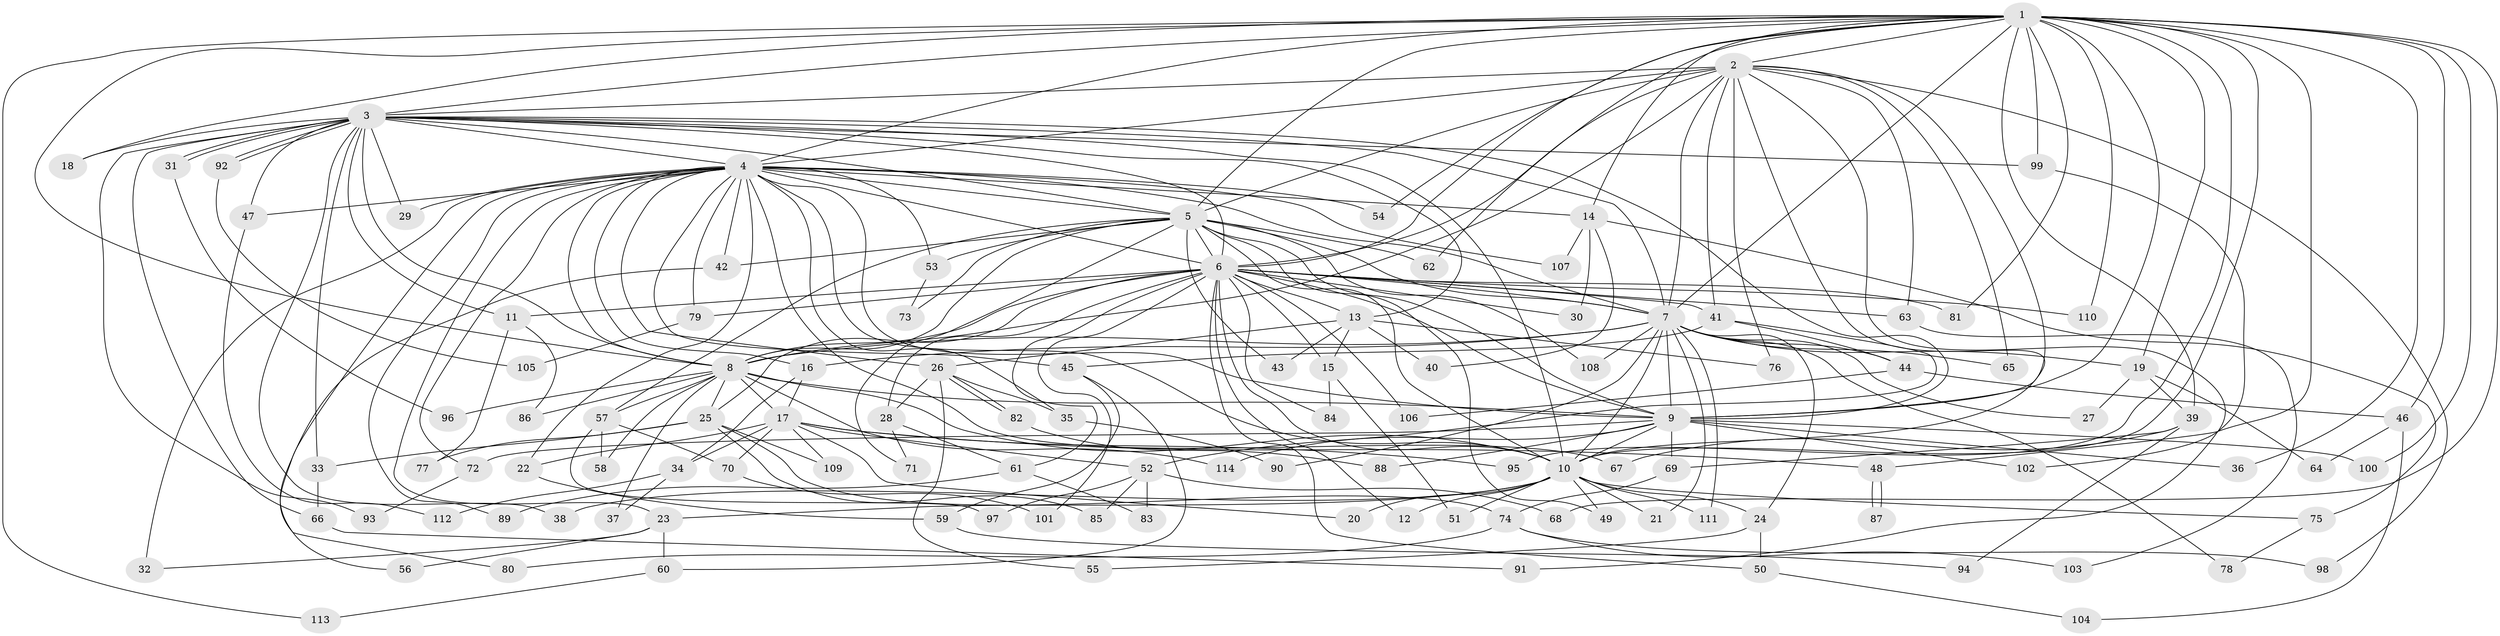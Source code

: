 // Generated by graph-tools (version 1.1) at 2025/11/02/27/25 16:11:08]
// undirected, 114 vertices, 253 edges
graph export_dot {
graph [start="1"]
  node [color=gray90,style=filled];
  1;
  2;
  3;
  4;
  5;
  6;
  7;
  8;
  9;
  10;
  11;
  12;
  13;
  14;
  15;
  16;
  17;
  18;
  19;
  20;
  21;
  22;
  23;
  24;
  25;
  26;
  27;
  28;
  29;
  30;
  31;
  32;
  33;
  34;
  35;
  36;
  37;
  38;
  39;
  40;
  41;
  42;
  43;
  44;
  45;
  46;
  47;
  48;
  49;
  50;
  51;
  52;
  53;
  54;
  55;
  56;
  57;
  58;
  59;
  60;
  61;
  62;
  63;
  64;
  65;
  66;
  67;
  68;
  69;
  70;
  71;
  72;
  73;
  74;
  75;
  76;
  77;
  78;
  79;
  80;
  81;
  82;
  83;
  84;
  85;
  86;
  87;
  88;
  89;
  90;
  91;
  92;
  93;
  94;
  95;
  96;
  97;
  98;
  99;
  100;
  101;
  102;
  103;
  104;
  105;
  106;
  107;
  108;
  109;
  110;
  111;
  112;
  113;
  114;
  1 -- 2;
  1 -- 3;
  1 -- 4;
  1 -- 5;
  1 -- 6;
  1 -- 7;
  1 -- 8;
  1 -- 9;
  1 -- 10;
  1 -- 14;
  1 -- 18;
  1 -- 19;
  1 -- 36;
  1 -- 39;
  1 -- 46;
  1 -- 48;
  1 -- 54;
  1 -- 62;
  1 -- 68;
  1 -- 81;
  1 -- 95;
  1 -- 99;
  1 -- 100;
  1 -- 110;
  1 -- 113;
  2 -- 3;
  2 -- 4;
  2 -- 5;
  2 -- 6;
  2 -- 7;
  2 -- 8;
  2 -- 9;
  2 -- 10;
  2 -- 41;
  2 -- 63;
  2 -- 65;
  2 -- 76;
  2 -- 91;
  2 -- 98;
  3 -- 4;
  3 -- 5;
  3 -- 6;
  3 -- 7;
  3 -- 8;
  3 -- 9;
  3 -- 10;
  3 -- 11;
  3 -- 13;
  3 -- 18;
  3 -- 29;
  3 -- 31;
  3 -- 31;
  3 -- 33;
  3 -- 38;
  3 -- 47;
  3 -- 66;
  3 -- 92;
  3 -- 92;
  3 -- 93;
  3 -- 99;
  4 -- 5;
  4 -- 6;
  4 -- 7;
  4 -- 8;
  4 -- 9;
  4 -- 10;
  4 -- 14;
  4 -- 16;
  4 -- 22;
  4 -- 23;
  4 -- 26;
  4 -- 29;
  4 -- 32;
  4 -- 35;
  4 -- 42;
  4 -- 45;
  4 -- 47;
  4 -- 53;
  4 -- 54;
  4 -- 67;
  4 -- 72;
  4 -- 79;
  4 -- 80;
  4 -- 89;
  4 -- 107;
  5 -- 6;
  5 -- 7;
  5 -- 8;
  5 -- 9;
  5 -- 10;
  5 -- 42;
  5 -- 43;
  5 -- 49;
  5 -- 53;
  5 -- 57;
  5 -- 62;
  5 -- 71;
  5 -- 73;
  5 -- 108;
  6 -- 7;
  6 -- 8;
  6 -- 9;
  6 -- 10;
  6 -- 11;
  6 -- 12;
  6 -- 13;
  6 -- 15;
  6 -- 25;
  6 -- 28;
  6 -- 30;
  6 -- 41;
  6 -- 50;
  6 -- 61;
  6 -- 63;
  6 -- 79;
  6 -- 81;
  6 -- 84;
  6 -- 101;
  6 -- 106;
  6 -- 110;
  7 -- 8;
  7 -- 9;
  7 -- 10;
  7 -- 16;
  7 -- 19;
  7 -- 21;
  7 -- 24;
  7 -- 27;
  7 -- 44;
  7 -- 65;
  7 -- 78;
  7 -- 90;
  7 -- 108;
  7 -- 111;
  8 -- 9;
  8 -- 10;
  8 -- 17;
  8 -- 25;
  8 -- 37;
  8 -- 57;
  8 -- 58;
  8 -- 86;
  8 -- 96;
  8 -- 114;
  9 -- 10;
  9 -- 36;
  9 -- 69;
  9 -- 72;
  9 -- 88;
  9 -- 100;
  9 -- 102;
  9 -- 114;
  10 -- 12;
  10 -- 20;
  10 -- 21;
  10 -- 23;
  10 -- 24;
  10 -- 38;
  10 -- 49;
  10 -- 51;
  10 -- 75;
  10 -- 111;
  11 -- 77;
  11 -- 86;
  13 -- 15;
  13 -- 26;
  13 -- 40;
  13 -- 43;
  13 -- 76;
  14 -- 30;
  14 -- 40;
  14 -- 75;
  14 -- 107;
  15 -- 51;
  15 -- 84;
  16 -- 17;
  16 -- 34;
  17 -- 20;
  17 -- 22;
  17 -- 34;
  17 -- 48;
  17 -- 52;
  17 -- 70;
  17 -- 95;
  17 -- 109;
  19 -- 27;
  19 -- 39;
  19 -- 64;
  22 -- 59;
  23 -- 32;
  23 -- 56;
  23 -- 60;
  24 -- 50;
  24 -- 55;
  25 -- 33;
  25 -- 74;
  25 -- 77;
  25 -- 85;
  25 -- 109;
  26 -- 28;
  26 -- 35;
  26 -- 55;
  26 -- 82;
  26 -- 82;
  28 -- 61;
  28 -- 71;
  31 -- 96;
  33 -- 66;
  34 -- 37;
  34 -- 112;
  35 -- 90;
  39 -- 67;
  39 -- 69;
  39 -- 94;
  41 -- 44;
  41 -- 45;
  41 -- 52;
  42 -- 56;
  44 -- 46;
  44 -- 106;
  45 -- 59;
  45 -- 60;
  46 -- 64;
  46 -- 104;
  47 -- 112;
  48 -- 87;
  48 -- 87;
  50 -- 104;
  52 -- 68;
  52 -- 83;
  52 -- 85;
  52 -- 97;
  53 -- 73;
  57 -- 58;
  57 -- 70;
  57 -- 97;
  59 -- 94;
  60 -- 113;
  61 -- 83;
  61 -- 89;
  63 -- 103;
  66 -- 91;
  69 -- 74;
  70 -- 101;
  72 -- 93;
  74 -- 80;
  74 -- 98;
  74 -- 103;
  75 -- 78;
  79 -- 105;
  82 -- 88;
  92 -- 105;
  99 -- 102;
}
